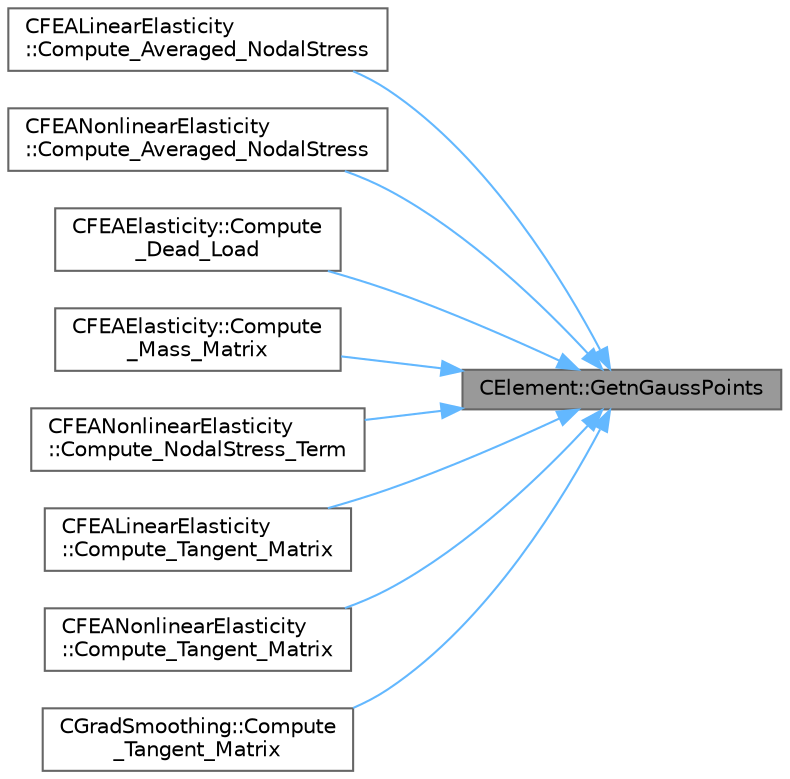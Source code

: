 digraph "CElement::GetnGaussPoints"
{
 // LATEX_PDF_SIZE
  bgcolor="transparent";
  edge [fontname=Helvetica,fontsize=10,labelfontname=Helvetica,labelfontsize=10];
  node [fontname=Helvetica,fontsize=10,shape=box,height=0.2,width=0.4];
  rankdir="RL";
  Node1 [id="Node000001",label="CElement::GetnGaussPoints",height=0.2,width=0.4,color="gray40", fillcolor="grey60", style="filled", fontcolor="black",tooltip="Retrieve the number of nodes of the element."];
  Node1 -> Node2 [id="edge1_Node000001_Node000002",dir="back",color="steelblue1",style="solid",tooltip=" "];
  Node2 [id="Node000002",label="CFEALinearElasticity\l::Compute_Averaged_NodalStress",height=0.2,width=0.4,color="grey40", fillcolor="white", style="filled",URL="$classCFEALinearElasticity.html#a288e8d51aa0dbb19df8abbbbcdbac73d",tooltip="Compute averaged nodal stresses (for post processing)."];
  Node1 -> Node3 [id="edge2_Node000001_Node000003",dir="back",color="steelblue1",style="solid",tooltip=" "];
  Node3 [id="Node000003",label="CFEANonlinearElasticity\l::Compute_Averaged_NodalStress",height=0.2,width=0.4,color="grey40", fillcolor="white", style="filled",URL="$classCFEANonlinearElasticity.html#a5e58a54abd621567a59edb8cf8e1840a",tooltip="Compute averaged nodal stresses (for post processing)."];
  Node1 -> Node4 [id="edge3_Node000001_Node000004",dir="back",color="steelblue1",style="solid",tooltip=" "];
  Node4 [id="Node000004",label="CFEAElasticity::Compute\l_Dead_Load",height=0.2,width=0.4,color="grey40", fillcolor="white", style="filled",URL="$classCFEAElasticity.html#a31ab10608a0f2b45808ee5635f0ec7d5",tooltip="Compute the nodal gravity loads for an element."];
  Node1 -> Node5 [id="edge4_Node000001_Node000005",dir="back",color="steelblue1",style="solid",tooltip=" "];
  Node5 [id="Node000005",label="CFEAElasticity::Compute\l_Mass_Matrix",height=0.2,width=0.4,color="grey40", fillcolor="white", style="filled",URL="$classCFEAElasticity.html#aa915d6053f8f7ea785ce4a44033b3c18",tooltip="Build the mass matrix of an element."];
  Node1 -> Node6 [id="edge5_Node000001_Node000006",dir="back",color="steelblue1",style="solid",tooltip=" "];
  Node6 [id="Node000006",label="CFEANonlinearElasticity\l::Compute_NodalStress_Term",height=0.2,width=0.4,color="grey40", fillcolor="white", style="filled",URL="$classCFEANonlinearElasticity.html#a898db96454279eeab05c6f91408e233c",tooltip="Compute the nodal stress terms for an element."];
  Node1 -> Node7 [id="edge6_Node000001_Node000007",dir="back",color="steelblue1",style="solid",tooltip=" "];
  Node7 [id="Node000007",label="CFEALinearElasticity\l::Compute_Tangent_Matrix",height=0.2,width=0.4,color="grey40", fillcolor="white", style="filled",URL="$classCFEALinearElasticity.html#a294b57499c97b1aeeb60330818f99ca4",tooltip="Build the tangent stiffness matrix of an element."];
  Node1 -> Node8 [id="edge7_Node000001_Node000008",dir="back",color="steelblue1",style="solid",tooltip=" "];
  Node8 [id="Node000008",label="CFEANonlinearElasticity\l::Compute_Tangent_Matrix",height=0.2,width=0.4,color="grey40", fillcolor="white", style="filled",URL="$classCFEANonlinearElasticity.html#a030a902bbc782bab5bcad7479cae99bf",tooltip="Build the tangent stiffness matrix of an element."];
  Node1 -> Node9 [id="edge8_Node000001_Node000009",dir="back",color="steelblue1",style="solid",tooltip=" "];
  Node9 [id="Node000009",label="CGradSmoothing::Compute\l_Tangent_Matrix",height=0.2,width=0.4,color="grey40", fillcolor="white", style="filled",URL="$classCGradSmoothing.html#ad5e733518770e5d580b6bafe5a523c61",tooltip="Build the tangent stiffness matrix of an element."];
}
